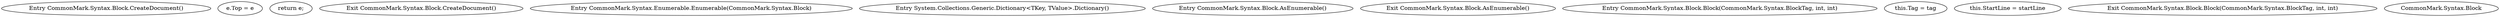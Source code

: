 digraph  {
m0_11 [cluster="CommonMark.Syntax.Block.CreateDocument()", file="Scanner.cs", label="Entry CommonMark.Syntax.Block.CreateDocument()", span="40-40"];
m0_14 [cluster="CommonMark.Syntax.Block.CreateDocument()", file="Scanner.cs", label="e.Top = e", span="44-44"];
m0_15 [cluster="CommonMark.Syntax.Block.CreateDocument()", file="Scanner.cs", label="return e;", span="45-45"];
m0_16 [cluster="CommonMark.Syntax.Block.CreateDocument()", file="Scanner.cs", label="Exit CommonMark.Syntax.Block.CreateDocument()", span="40-40"];
m0_10 [cluster="CommonMark.Syntax.Enumerable.Enumerable(CommonMark.Syntax.Block)", file="Scanner.cs", label="Entry CommonMark.Syntax.Enumerable.Enumerable(CommonMark.Syntax.Block)", span="9-9"];
m0_17 [cluster="System.Collections.Generic.Dictionary<TKey, TValue>.Dictionary()", file="Scanner.cs", label="Entry System.Collections.Generic.Dictionary<TKey, TValue>.Dictionary()", span="0-0"];
m0_7 [cluster="CommonMark.Syntax.Block.AsEnumerable()", file="Scanner.cs", label="Entry CommonMark.Syntax.Block.AsEnumerable()", span="32-32"];
m0_9 [cluster="CommonMark.Syntax.Block.AsEnumerable()", file="Scanner.cs", label="Exit CommonMark.Syntax.Block.AsEnumerable()", span="32-32"];
m0_0 [cluster="CommonMark.Syntax.Block.Block(CommonMark.Syntax.BlockTag, int, int)", file="Scanner.cs", label="Entry CommonMark.Syntax.Block.Block(CommonMark.Syntax.BlockTag, int, int)", span="18-18"];
m0_1 [cluster="CommonMark.Syntax.Block.Block(CommonMark.Syntax.BlockTag, int, int)", file="Scanner.cs", label="this.Tag = tag", span="20-20"];
m0_2 [cluster="CommonMark.Syntax.Block.Block(CommonMark.Syntax.BlockTag, int, int)", file="Scanner.cs", label="this.StartLine = startLine", span="21-21"];
m0_6 [cluster="CommonMark.Syntax.Block.Block(CommonMark.Syntax.BlockTag, int, int)", file="Scanner.cs", label="Exit CommonMark.Syntax.Block.Block(CommonMark.Syntax.BlockTag, int, int)", span="18-18"];
m0_18 [file="Scanner.cs", label="CommonMark.Syntax.Block", span=""];
}
